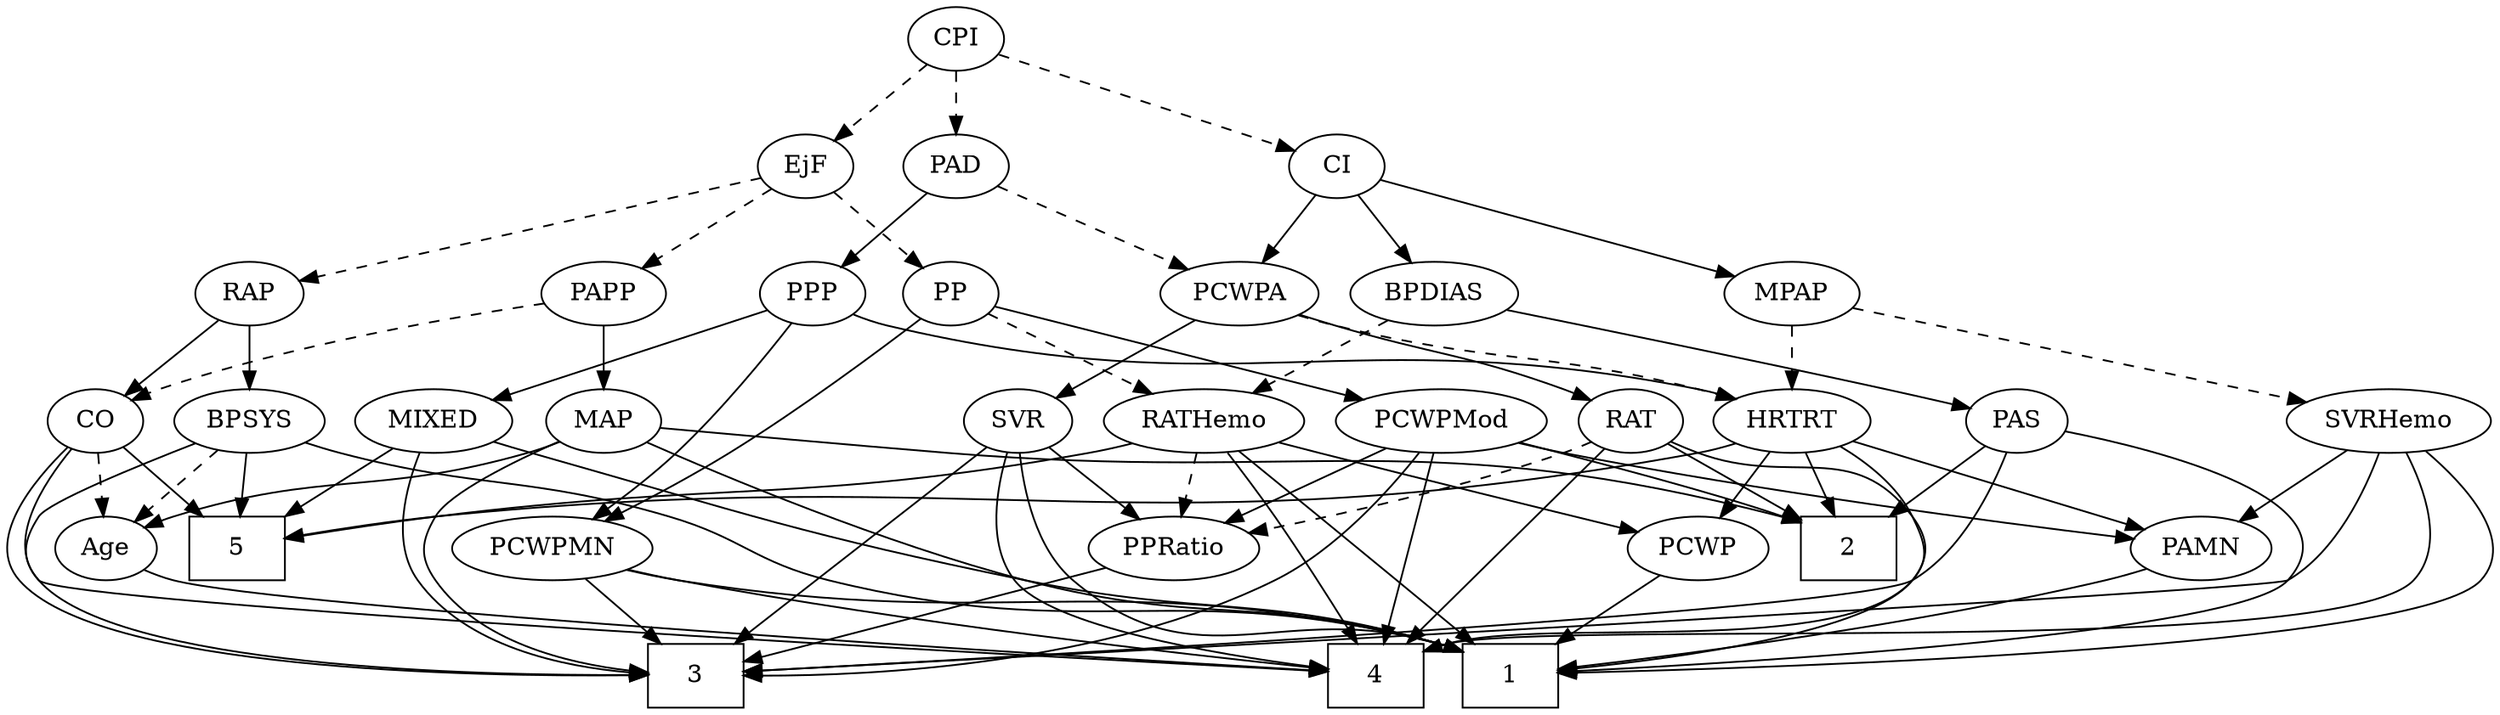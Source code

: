 strict digraph {
	graph [bb="0,0,1351.8,396"];
	node [label="\N"];
	1	[height=0.5,
		pos="814.87,18",
		shape=box,
		width=0.75];
	2	[height=0.5,
		pos="995.87,90",
		shape=box,
		width=0.75];
	3	[height=0.5,
		pos="373.87,18",
		shape=box,
		width=0.75];
	4	[height=0.5,
		pos="738.87,18",
		shape=box,
		width=0.75];
	5	[height=0.5,
		pos="125.87,90",
		shape=box,
		width=0.75];
	Age	[height=0.5,
		pos="53.87,90",
		width=0.75];
	Age -> 4	[pos="e,711.56,20.651 74.326,77.793 79.285,75.515 84.661,73.393 89.87,72 148.96,56.197 571.96,29.236 701.36,21.276",
		style=solid];
	EjF	[height=0.5,
		pos="382.87,306",
		width=0.75];
	RAP	[height=0.5,
		pos="131.87,234",
		width=0.77632];
	EjF -> RAP	[pos="e,157.24,242.08 358.35,298.16 313.59,285.68 218.54,259.17 166.95,244.78",
		style=dashed];
	PP	[height=0.5,
		pos="490.87,234",
		width=0.75];
	EjF -> PP	[pos="e,472.27,247.05 401.68,292.81 418.87,281.67 444.49,265.06 463.86,252.5",
		style=dashed];
	PAPP	[height=0.5,
		pos="316.87,234",
		width=0.88464];
	EjF -> PAPP	[pos="e,331.3,250.31 368.87,290.15 359.98,280.72 348.3,268.33 338.26,257.69",
		style=dashed];
	BPSYS	[height=0.5,
		pos="131.87,162",
		width=1.0471];
	RAP -> BPSYS	[pos="e,131.87,180.1 131.87,215.7 131.87,207.98 131.87,198.71 131.87,190.11",
		style=solid];
	CO	[height=0.5,
		pos="48.87,162",
		width=0.75];
	RAP -> CO	[pos="e,64.951,176.56 115.47,219.17 103.23,208.85 86.317,194.58 72.6,183.01",
		style=solid];
	MIXED	[height=0.5,
		pos="227.87,162",
		width=1.1193];
	MIXED -> 1	[pos="e,787.64,31.575 258.06,150.07 264.25,147.96 270.75,145.83 276.87,144 401.61,106.63 433.45,98.823 560.87,72 655.25,52.133 682.29,\
63.049 774.87,36 775.92,35.693 776.98,35.367 778.04,35.023",
		style=solid];
	MIXED -> 3	[pos="e,346.82,20.003 222.5,143.87 217.57,124.57 213.06,93.131 227.87,72 252.27,37.179 302.01,25.146 336.61,21.039",
		style=solid];
	MIXED -> 5	[pos="e,150.94,108.2 206.74,146.5 193.05,137.1 174.93,124.67 159.31,113.95",
		style=solid];
	MPAP	[height=0.5,
		pos="958.87,234",
		width=0.97491];
	SVRHemo	[height=0.5,
		pos="1292.9,162",
		width=1.3902];
	MPAP -> SVRHemo	[pos="e,1250.8,171.81 990.89,226.29 1048.7,214.17 1171,188.54 1240.9,173.89",
		style=dashed];
	HRTRT	[height=0.5,
		pos="958.87,162",
		width=1.1013];
	MPAP -> HRTRT	[pos="e,958.87,180.1 958.87,215.7 958.87,207.98 958.87,198.71 958.87,190.11",
		style=dashed];
	BPSYS -> 1	[pos="e,787.7,31.791 160.49,149.9 166.51,147.77 172.85,145.69 178.87,144 256.16,122.29 278.87,130.71 355.87,108 397.98,95.578 405.23,82.493 \
447.87,72 589.84,37.058 633.41,72.989 774.87,36 775.93,35.723 777,35.423 778.07,35.104",
		style=solid];
	BPSYS -> 3	[pos="e,346.86,18.703 103.89,149.84 71.779,136.75 22.873,115.84 17.87,108 9.2651,94.511 7.422,84.118 17.87,72 58.766,24.564 253.91,18.92 \
336.65,18.703",
		style=solid];
	BPSYS -> 5	[pos="e,127.34,108.1 130.39,143.7 129.73,135.98 128.93,126.71 128.19,118.11",
		style=solid];
	BPSYS -> Age	[pos="e,69.436,104.97 114.94,145.81 103.84,135.85 89.188,122.7 77.014,111.77",
		style=dashed];
	PAD	[height=0.5,
		pos="460.87,306",
		width=0.79437];
	PCWPA	[height=0.5,
		pos="578.87,234",
		width=1.1555];
	PAD -> PCWPA	[pos="e,555.09,249.11 480.89,293.13 498.84,282.48 525.5,266.66 546.49,254.21",
		style=dashed];
	PPP	[height=0.5,
		pos="416.87,234",
		width=0.75];
	PAD -> PPP	[pos="e,426.81,250.82 450.89,289.12 445.37,280.34 438.41,269.26 432.22,259.42",
		style=solid];
	CO -> 3	[pos="e,346.87,18.569 33.361,147.02 14.418,128.27 -12.815,94.732 6.8696,72 49.304,22.997 252.09,18.293 336.68,18.517",
		style=solid];
	CO -> 4	[pos="e,711.55,20.502 35.669,146.21 20.022,126.86 -1.6209,92.976 17.87,72 29.63,59.344 554.79,29.237 701.28,21.073",
		style=solid];
	CO -> 5	[pos="e,107.05,108.11 64.452,146.83 74.449,137.75 87.688,125.71 99.314,115.14",
		style=solid];
	CO -> Age	[pos="e,52.648,108.1 50.106,143.7 50.657,135.98 51.319,126.71 51.933,118.11",
		style=dashed];
	PAS	[height=0.5,
		pos="1085.9,162",
		width=0.75];
	PAS -> 1	[pos="e,842.1,20.374 1111.6,156.29 1164.1,145.61 1275.5,116.96 1235.9,72 1210.6,43.381 950.45,26.37 852.18,20.924",
		style=solid];
	PAS -> 2	[pos="e,1017.8,108.08 1068.9,147.83 1056.9,138.43 1040.3,125.53 1025.9,114.39",
		style=solid];
	PAS -> 3	[pos="e,401.27,20.51 1080.9,144.18 1073.8,123.29 1058.5,88.42 1031.9,72 1005.3,55.61 547.45,28.735 411.58,21.088",
		style=solid];
	PAMN	[height=0.5,
		pos="1190.9,90",
		width=1.011];
	PAMN -> 1	[pos="e,842.23,21.887 1162.6,78.46 1155.5,76.101 1148,73.775 1140.9,72 1038,46.34 913.67,30.099 852.54,23.056",
		style=solid];
	RATHemo	[height=0.5,
		pos="657.87,162",
		width=1.3721];
	RATHemo -> 1	[pos="e,796.01,36.056 675.57,144.99 703.08,120.11 756.23,72.038 788.33,43.002",
		style=solid];
	RATHemo -> 4	[pos="e,729.02,36.268 667.48,144.15 681.47,119.63 707.57,73.869 724.04,44.999",
		style=solid];
	RATHemo -> 5	[pos="e,152.97,95.514 622.24,149.43 614.9,147.36 607.18,145.42 599.87,144 441.16,113.13 398.29,128.14 237.87,108 212.88,104.86 184.87,\
100.61 163.11,97.145",
		style=solid];
	PPRatio	[height=0.5,
		pos="632.87,90",
		width=1.1013];
	RATHemo -> PPRatio	[pos="e,639.04,108.28 651.82,144.05 649,136.18 645.59,126.62 642.44,117.79",
		style=dashed];
	PCWP	[height=0.5,
		pos="915.87,90",
		width=0.97491];
	RATHemo -> PCWP	[pos="e,884.97,98.923 694.96,149.97 701.9,147.95 709.1,145.89 715.87,144 770.89,128.65 834.73,111.92 875.2,101.45",
		style=solid];
	CPI	[height=0.5,
		pos="460.87,378",
		width=0.75];
	CPI -> EjF	[pos="e,398.25,320.8 445.46,363.17 434.14,353.01 418.56,339.03 405.78,327.56",
		style=dashed];
	CPI -> PAD	[pos="e,460.87,324.1 460.87,359.7 460.87,351.98 460.87,342.71 460.87,334.11",
		style=dashed];
	CI	[height=0.5,
		pos="629.87,306",
		width=0.75];
	CPI -> CI	[pos="e,607.6,316.22 483.31,367.7 512.81,355.49 564.81,333.95 598.27,320.09",
		style=dashed];
	RAT	[height=0.5,
		pos="873.87,162",
		width=0.75827];
	RAT -> 1	[pos="e,841.98,21.528 894.95,150.38 899.79,148.13 904.96,145.87 909.87,144 962.7,123.87 998.02,153.28 1031.9,108 1041.4,95.185 1041.8,\
84.585 1031.9,72 1009.9,44.061 908.27,28.968 852.22,22.643",
		style=solid];
	RAT -> 2	[pos="e,968.71,106.58 893.74,149.6 911.58,139.36 938.21,124.08 959.81,111.69",
		style=solid];
	RAT -> 4	[pos="e,755.45,36.443 859.93,146.34 836.93,122.14 790.76,73.576 762.55,43.912",
		style=solid];
	RAT -> PPRatio	[pos="e,668.67,98.113 852.83,150.26 847.99,148.01 842.81,145.79 837.87,144 784.38,124.65 720.65,109.33 678.61,100.23",
		style=dashed];
	SVR	[height=0.5,
		pos="562.87,162",
		width=0.77632];
	SVR -> 1	[pos="e,787.62,31.501 561.78,143.93 561.5,123.77 564.36,90.646 583.87,72 646.32,12.32 692.19,61.039 774.87,36 775.92,35.683 776.97,35.347 \
778.04,34.996",
		style=solid];
	SVR -> 3	[pos="e,396.79,36.217 545.43,147.9 513.43,123.86 444.98,72.427 404.89,42.304",
		style=solid];
	SVR -> 4	[pos="e,711.7,22.63 554.3,144.77 545.41,125.45 534.87,93.132 550.87,72 569.02,48.021 652.28,31.826 701.71,24.141",
		style=solid];
	SVR -> PPRatio	[pos="e,616.92,106.95 577.37,146.5 586.74,137.13 599.14,124.73 609.84,114.03",
		style=solid];
	PCWPMod	[height=0.5,
		pos="776.87,162",
		width=1.4443];
	PCWPMod -> 2	[pos="e,968.55,104.45 816.17,149.98 860.17,137.59 928.48,118.19 958.88,107.91",
		style=solid];
	PCWPMod -> 3	[pos="e,401,18.564 764.43,144.49 747.95,123.94 716.88,89.414 681.87,72 592.05,27.318 471.3,19.532 411.16,18.654",
		style=solid];
	PCWPMod -> 4	[pos="e,743.47,36.189 772.29,143.87 765.78,119.56 753.81,74.819 746.1,46.013",
		style=solid];
	PCWPMod -> PAMN	[pos="e,1155.5,94.848 814.76,149.66 822.37,147.61 830.34,145.61 837.87,144 947.17,120.66 1077.7,103.9 1145.2,96.034",
		style=solid];
	PCWPMod -> PPRatio	[pos="e,659.19,103.79 748.08,147 725.08,135.82 692.75,120.11 668.19,108.17",
		style=solid];
	PCWPA -> RAT	[pos="e,853.31,173.87 609.94,221.82 616.47,219.7 623.35,217.64 629.87,216 720.85,193.1 748.42,208.29 837.87,180 839.8,179.39 841.75,178.7 \
843.71,177.95",
		style=solid];
	PCWPA -> SVR	[pos="e,566.82,180.28 575,216.05 573.21,208.26 571.06,198.82 569.06,190.08",
		style=solid];
	PCWPA -> HRTRT	[pos="e,929.62,174.25 609.61,221.69 616.23,219.55 623.23,217.52 629.87,216 752.18,188.03 787.73,208.71 909.87,180 913.21,179.21 916.65,\
178.28 920.08,177.27",
		style=dashed];
	PCWPMN	[height=0.5,
		pos="296.87,90",
		width=1.3902];
	PCWPMN -> 1	[pos="e,787.72,31.878 334.19,77.926 342.89,75.671 352.15,73.525 360.87,72 542.8,40.174 595.66,80.674 774.87,36 775.93,35.735 777,35.446 \
778.07,35.136",
		style=solid];
	PCWPMN -> 3	[pos="e,355.12,36.044 314.34,73.116 324.13,64.222 336.52,52.953 347.47,43.003",
		style=solid];
	PCWPMN -> 4	[pos="e,711.64,21.681 334.93,78.085 343.43,75.875 352.42,73.708 360.87,72 484.49,47.01 633.22,29.884 701.4,22.741",
		style=solid];
	SVRHemo -> 1	[pos="e,842.04,19.63 1313.4,145.25 1335.7,126.4 1365.3,94.557 1344.9,72 1311.9,35.514 967.33,23.061 852.14,19.9",
		style=solid];
	SVRHemo -> 3	[pos="e,401.25,20.516 1287.4,144.07 1279.6,123.07 1263.2,88.082 1235.9,72 1226.8,66.692 576.02,30.226 411.38,21.078",
		style=solid];
	SVRHemo -> 4	[pos="e,766,31.949 1302.7,144.19 1312.9,124.3 1325,91.431 1306.9,72 1266.7,29.029 836.06,49.69 778.87,36 777.81,35.745 776.73,35.465 775.66,\
35.162",
		style=solid];
	SVRHemo -> PAMN	[pos="e,1211.2,104.97 1270.7,145.81 1255.8,135.57 1236,121.94 1219.8,110.84",
		style=solid];
	BPDIAS	[height=0.5,
		pos="680.87,234",
		width=1.1735];
	BPDIAS -> PAS	[pos="e,1060.6,168.86 720.25,227.32 781.8,218.28 904.47,199.63 1007.9,180 1022,177.32 1037.4,174.03 1050.8,171.05",
		style=solid];
	BPDIAS -> RATHemo	[pos="e,663.55,180.28 675.3,216.05 672.71,208.18 669.57,198.62 666.67,189.79",
		style=dashed];
	MAP	[height=0.5,
		pos="316.87,162",
		width=0.84854];
	MAP -> 1	[pos="e,787.64,31.575 340.64,150.67 383.75,132.31 478.04,93.877 560.87,72 654.12,47.372 682.29,63.049 774.87,36 775.92,35.693 776.98,35.367 \
778.04,35.023",
		style=solid];
	MAP -> 2	[pos="e,968.74,105.05 347.25,158.53 464.82,148.98 886.54,114.67 958.51,106.48",
		style=solid];
	MAP -> 3	[pos="e,346.65,20.851 294.89,149.37 273.76,137.67 244.13,119.73 237.87,108 230.34,93.882 228.84,85.209 237.87,72 259.87,39.814 304.55,\
27.172 336.7,22.208",
		style=solid];
	MAP -> Age	[pos="e,74.447,101.8 293.49,150.09 288.11,147.85 282.35,145.67 276.87,144 195.91,119.31 170.32,134.28 89.87,108 87.948,107.37 85.995,106.67 \
84.044,105.91",
		style=solid];
	PP -> RATHemo	[pos="e,625.65,175.68 512.32,222.95 517.4,220.63 522.81,218.19 527.87,216 557.22,203.28 590.64,189.68 616.25,179.43",
		style=dashed];
	PP -> PCWPMod	[pos="e,738.6,174.19 511.65,222.39 516.85,220.03 522.48,217.72 527.87,216 608.89,190.05 633.05,199.44 715.87,180 720.02,179.03 724.32,\
177.96 728.62,176.84",
		style=solid];
	PP -> PCWPMN	[pos="e,323.01,105.58 475.5,218.98 455.21,200.78 418.08,168.44 383.87,144 367.24,132.11 347.89,120.16 331.66,110.61",
		style=solid];
	PPP -> MIXED	[pos="e,257.78,174.08 393.69,224.42 362.3,212.79 305.78,191.86 267.56,177.7",
		style=solid];
	PPP -> PCWPMN	[pos="e,316.95,106.55 407.79,217.02 396.9,198.51 377.52,167.53 356.87,144 347.23,133.01 335.38,122.1 324.77,113.07",
		style=solid];
	PPP -> HRTRT	[pos="e,929.94,174.4 437.71,222.15 443.16,219.74 449.13,217.47 454.87,216 651.43,165.85 711.32,221.58 909.87,180 913.28,179.29 916.77,\
178.4 920.26,177.41",
		style=solid];
	PPRatio -> 3	[pos="e,401.22,26.393 599.8,80.063 551.45,66.995 461.71,42.741 411.1,29.062",
		style=solid];
	PCWP -> 1	[pos="e,839.43,36.019 895.92,75.17 882.24,65.69 863.77,52.89 847.92,41.904",
		style=solid];
	CI -> MPAP	[pos="e,926.86,241.81 655.14,299.62 711.39,287.66 847.4,258.72 916.73,243.97",
		style=solid];
	CI -> PCWPA	[pos="e,590.87,251.47 618.55,289.46 612.2,280.74 604.12,269.65 596.91,259.76",
		style=solid];
	CI -> BPDIAS	[pos="e,668.87,251.47 641.19,289.46 647.54,280.74 655.62,269.65 662.83,259.76",
		style=solid];
	PAPP -> CO	[pos="e,69.49,173.67 286.63,228.25 241.78,220.72 155.35,204.37 84.87,180 82.959,179.34 81.015,178.61 79.07,177.83",
		style=dashed];
	PAPP -> MAP	[pos="e,316.87,180.1 316.87,215.7 316.87,207.98 316.87,198.71 316.87,190.11",
		style=solid];
	HRTRT -> 2	[pos="e,986.65,108.45 967.64,144.41 971.89,136.37 977.1,126.51 981.88,117.47",
		style=solid];
	HRTRT -> 4	[pos="e,766.07,31.67 986.68,148.9 1003.1,140.14 1022.4,126.56 1031.9,108 1039.1,93.745 1042.4,84.084 1031.9,72 994.65,29.109 833.58,51.235 \
778.87,36 777.82,35.706 776.75,35.392 775.69,35.059",
		style=solid];
	HRTRT -> 5	[pos="e,152.93,95.862 929.96,149.47 923.45,147.3 916.5,145.3 909.87,144 616.37,86.417 535.41,138.48 237.87,108 212.82,105.43 184.81,101.18 \
163.06,97.572",
		style=solid];
	HRTRT -> PAMN	[pos="e,1160.7,100.1 991.13,151.27 1032.9,138.66 1105.7,116.68 1151,103.04",
		style=solid];
	HRTRT -> PCWP	[pos="e,925.99,107.47 948.68,144.41 943.48,135.95 937.06,125.49 931.27,116.08",
		style=solid];
}
